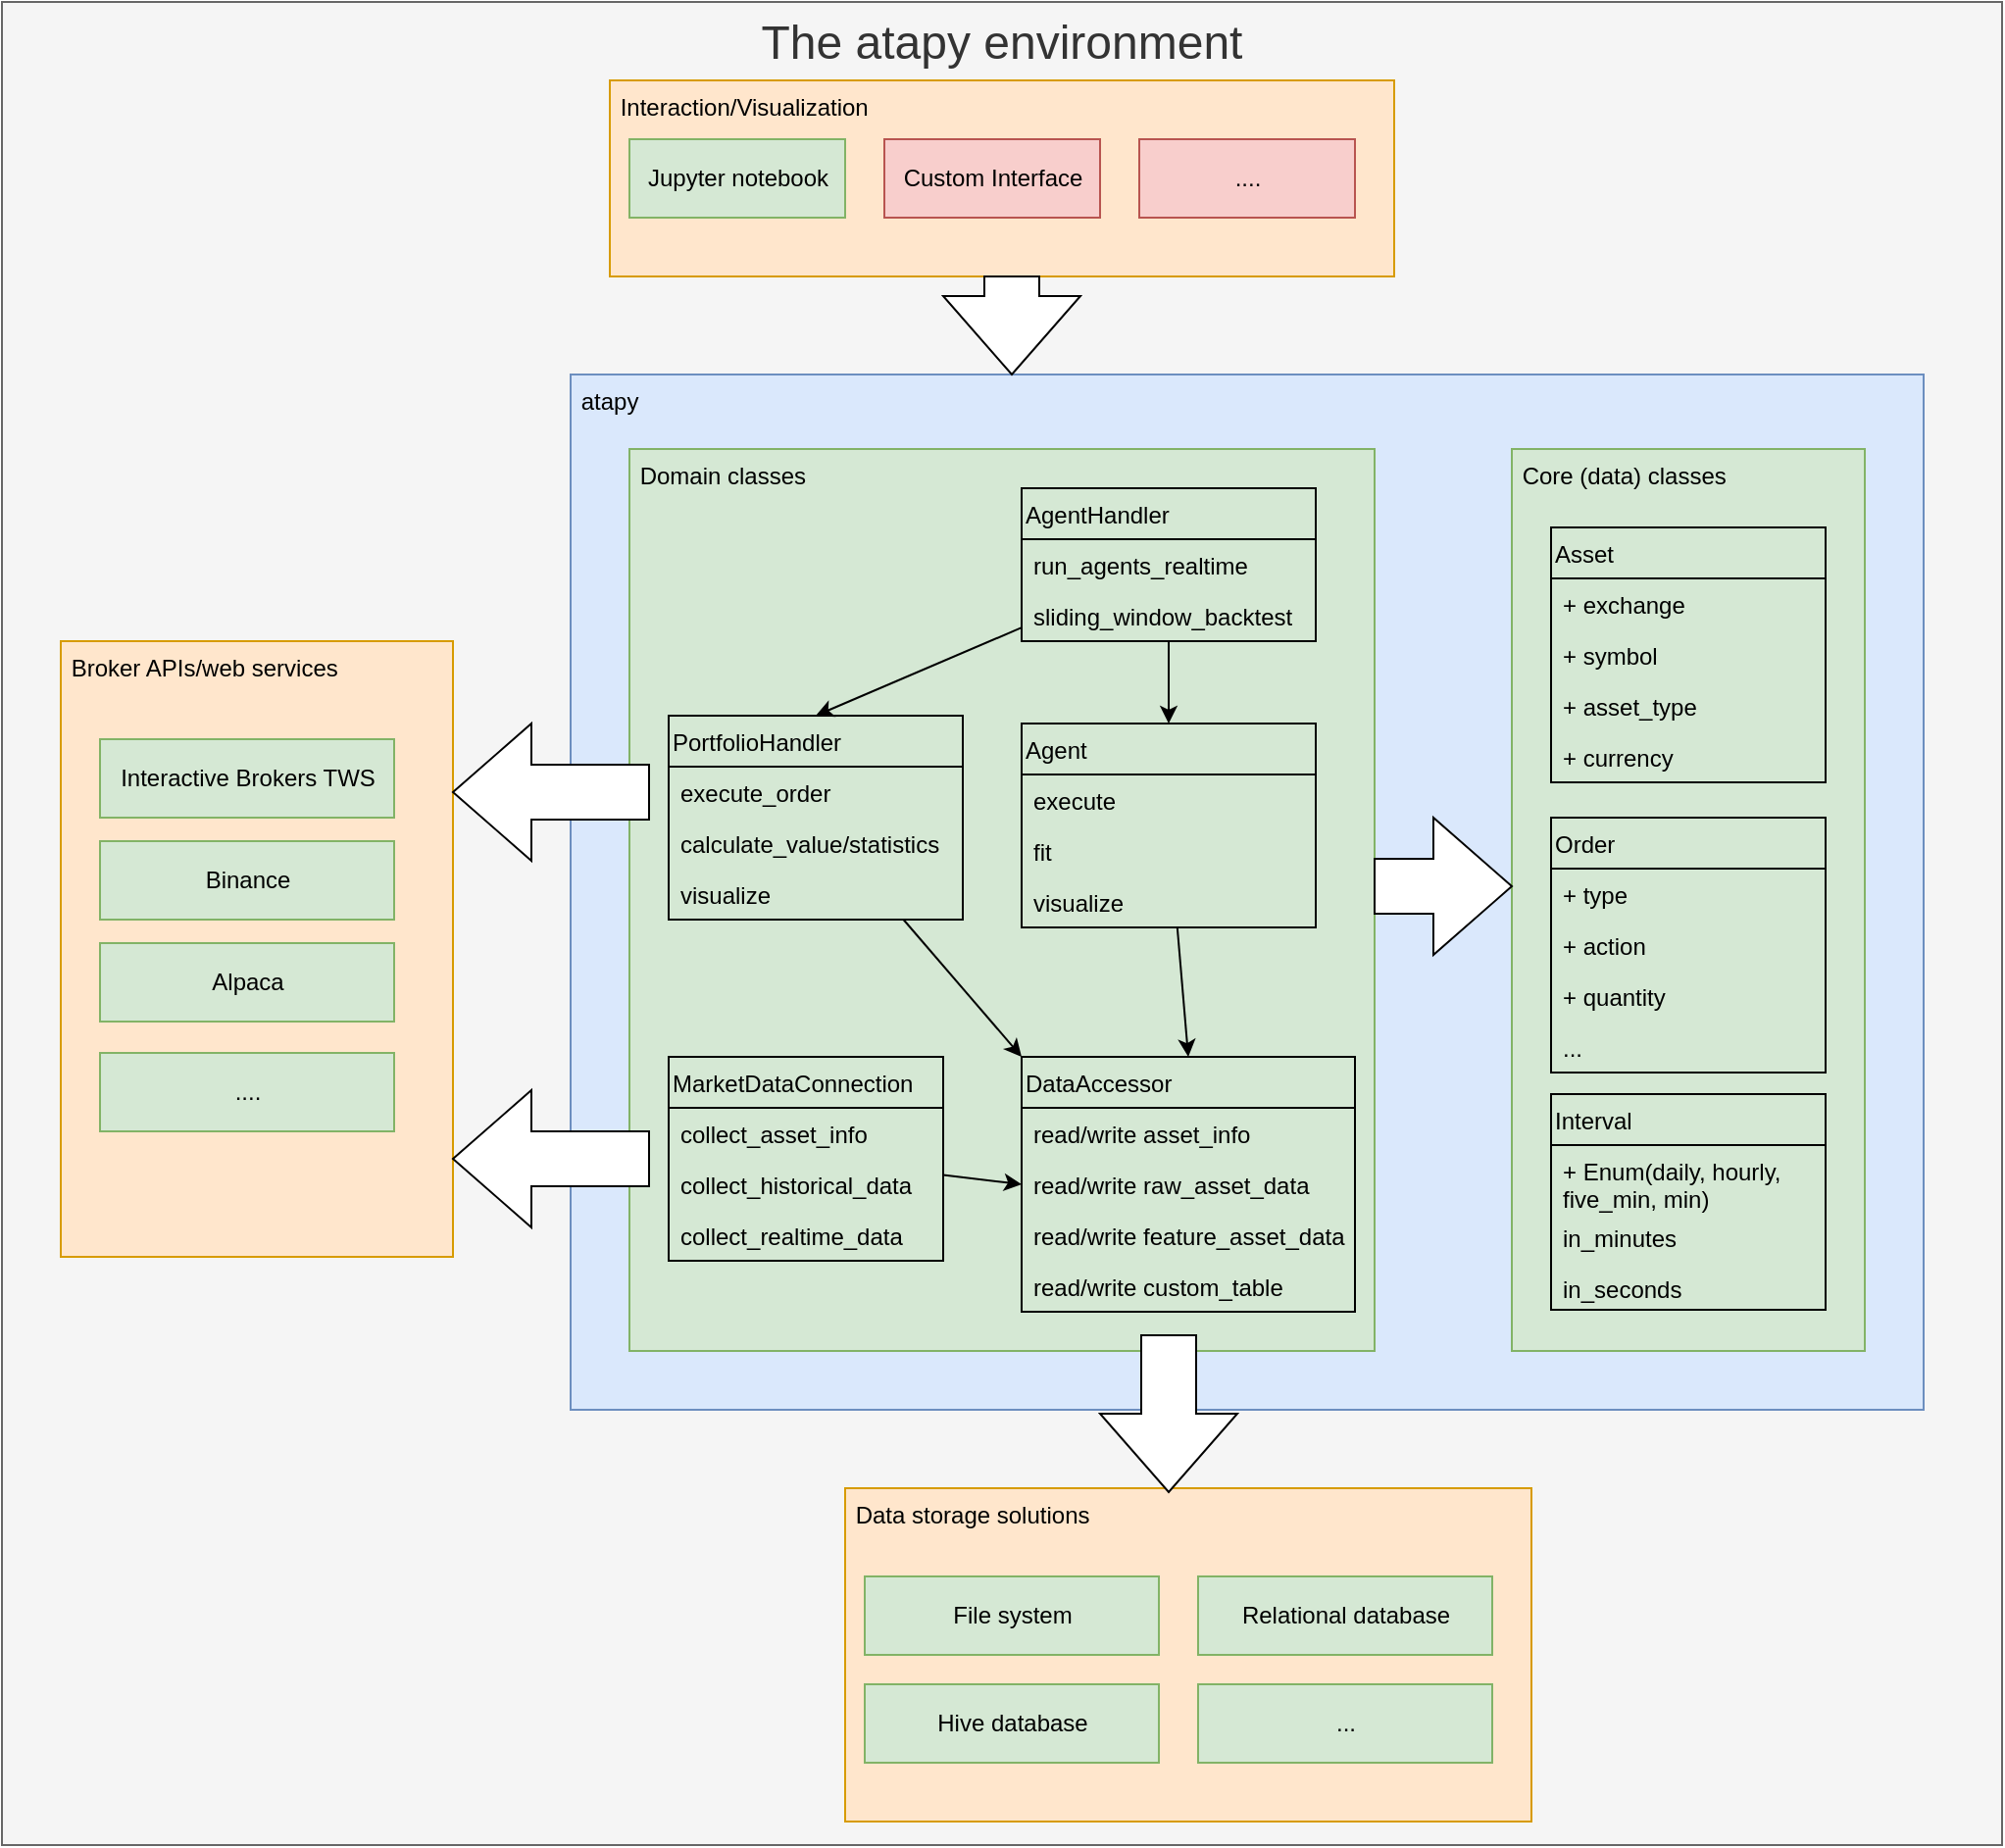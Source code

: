 <mxfile version="13.9.9" type="device"><diagram id="m-fYbM-t_2-ghVLzzrjX" name="Page-1"><mxGraphModel dx="1673" dy="967" grid="1" gridSize="10" guides="1" tooltips="1" connect="1" arrows="1" fold="1" page="1" pageScale="1" pageWidth="1654" pageHeight="1169" math="0" shadow="0"><root><mxCell id="0"/><mxCell id="1" parent="0"/><mxCell id="2xMp6ts41v3zg-Cotq4N-94" value="The atapy environment" style="rounded=0;whiteSpace=wrap;html=1;align=center;verticalAlign=top;fontSize=24;fillColor=#f5f5f5;strokeColor=#666666;fontColor=#333333;" vertex="1" parent="1"><mxGeometry x="40" y="20" width="1020" height="940" as="geometry"/></mxCell><mxCell id="2xMp6ts41v3zg-Cotq4N-71" value="&amp;nbsp;atapy" style="rounded=0;whiteSpace=wrap;html=1;align=left;verticalAlign=top;fillColor=#dae8fc;strokeColor=#6c8ebf;" vertex="1" parent="1"><mxGeometry x="330" y="210" width="690" height="528" as="geometry"/></mxCell><mxCell id="2xMp6ts41v3zg-Cotq4N-56" value="&amp;nbsp;Core (data) classes" style="rounded=0;whiteSpace=wrap;html=1;align=left;verticalAlign=top;fillColor=#d5e8d4;strokeColor=#82b366;" vertex="1" parent="1"><mxGeometry x="810" y="248" width="180" height="460" as="geometry"/></mxCell><mxCell id="2xMp6ts41v3zg-Cotq4N-45" value="&amp;nbsp;Domain classes" style="rounded=0;whiteSpace=wrap;html=1;align=left;verticalAlign=top;fillColor=#d5e8d4;strokeColor=#82b366;" vertex="1" parent="1"><mxGeometry x="360" y="248" width="380" height="460" as="geometry"/></mxCell><mxCell id="2xMp6ts41v3zg-Cotq4N-4" value="&lt;span&gt;&amp;nbsp;Broker APIs/web services&lt;/span&gt;" style="rounded=0;whiteSpace=wrap;html=1;align=left;verticalAlign=top;fillColor=#ffe6cc;strokeColor=#d79b00;" vertex="1" parent="1"><mxGeometry x="70" y="346" width="200" height="314" as="geometry"/></mxCell><mxCell id="2xMp6ts41v3zg-Cotq4N-6" value="&lt;span style=&quot;color: rgb(0 , 0 , 0) ; font-family: &amp;#34;helvetica&amp;#34; ; font-size: 12px ; font-style: normal ; font-weight: 400 ; letter-spacing: normal ; text-indent: 0px ; text-transform: none ; word-spacing: 0px ; display: inline ; float: none&quot;&gt;&amp;nbsp;Data storage solutions&lt;/span&gt;" style="rounded=0;whiteSpace=wrap;html=1;verticalAlign=top;align=left;fillColor=#ffe6cc;strokeColor=#d79b00;" vertex="1" parent="1"><mxGeometry x="470" y="778" width="350" height="170" as="geometry"/></mxCell><mxCell id="2xMp6ts41v3zg-Cotq4N-7" value="MarketDataConnection" style="swimlane;fontStyle=0;childLayout=stackLayout;horizontal=1;startSize=26;fillColor=none;horizontalStack=0;resizeParent=1;resizeParentMax=0;resizeLast=0;collapsible=1;marginBottom=0;align=left;" vertex="1" parent="1"><mxGeometry x="380" y="558" width="140" height="104" as="geometry"/></mxCell><mxCell id="2xMp6ts41v3zg-Cotq4N-8" value="collect_asset_info" style="text;strokeColor=none;fillColor=none;align=left;verticalAlign=top;spacingLeft=4;spacingRight=4;overflow=hidden;rotatable=0;points=[[0,0.5],[1,0.5]];portConstraint=eastwest;" vertex="1" parent="2xMp6ts41v3zg-Cotq4N-7"><mxGeometry y="26" width="140" height="26" as="geometry"/></mxCell><mxCell id="2xMp6ts41v3zg-Cotq4N-9" value="collect_historical_data" style="text;strokeColor=none;fillColor=none;align=left;verticalAlign=top;spacingLeft=4;spacingRight=4;overflow=hidden;rotatable=0;points=[[0,0.5],[1,0.5]];portConstraint=eastwest;" vertex="1" parent="2xMp6ts41v3zg-Cotq4N-7"><mxGeometry y="52" width="140" height="26" as="geometry"/></mxCell><mxCell id="2xMp6ts41v3zg-Cotq4N-10" value="collect_realtime_data" style="text;strokeColor=none;fillColor=none;align=left;verticalAlign=top;spacingLeft=4;spacingRight=4;overflow=hidden;rotatable=0;points=[[0,0.5],[1,0.5]];portConstraint=eastwest;" vertex="1" parent="2xMp6ts41v3zg-Cotq4N-7"><mxGeometry y="78" width="140" height="26" as="geometry"/></mxCell><mxCell id="2xMp6ts41v3zg-Cotq4N-11" value="DataAccessor" style="swimlane;fontStyle=0;childLayout=stackLayout;horizontal=1;startSize=26;fillColor=none;horizontalStack=0;resizeParent=1;resizeParentMax=0;resizeLast=0;collapsible=1;marginBottom=0;align=left;" vertex="1" parent="1"><mxGeometry x="560" y="558" width="170" height="130" as="geometry"/></mxCell><mxCell id="2xMp6ts41v3zg-Cotq4N-12" value="read/write asset_info" style="text;strokeColor=none;fillColor=none;align=left;verticalAlign=top;spacingLeft=4;spacingRight=4;overflow=hidden;rotatable=0;points=[[0,0.5],[1,0.5]];portConstraint=eastwest;" vertex="1" parent="2xMp6ts41v3zg-Cotq4N-11"><mxGeometry y="26" width="170" height="26" as="geometry"/></mxCell><mxCell id="2xMp6ts41v3zg-Cotq4N-13" value="read/write raw_asset_data" style="text;strokeColor=none;fillColor=none;align=left;verticalAlign=top;spacingLeft=4;spacingRight=4;overflow=hidden;rotatable=0;points=[[0,0.5],[1,0.5]];portConstraint=eastwest;" vertex="1" parent="2xMp6ts41v3zg-Cotq4N-11"><mxGeometry y="52" width="170" height="26" as="geometry"/></mxCell><mxCell id="2xMp6ts41v3zg-Cotq4N-14" value="read/write feature_asset_data" style="text;strokeColor=none;fillColor=none;align=left;verticalAlign=top;spacingLeft=4;spacingRight=4;overflow=hidden;rotatable=0;points=[[0,0.5],[1,0.5]];portConstraint=eastwest;" vertex="1" parent="2xMp6ts41v3zg-Cotq4N-11"><mxGeometry y="78" width="170" height="26" as="geometry"/></mxCell><mxCell id="2xMp6ts41v3zg-Cotq4N-55" value="read/write custom_table" style="text;strokeColor=none;fillColor=none;align=left;verticalAlign=top;spacingLeft=4;spacingRight=4;overflow=hidden;rotatable=0;points=[[0,0.5],[1,0.5]];portConstraint=eastwest;" vertex="1" parent="2xMp6ts41v3zg-Cotq4N-11"><mxGeometry y="104" width="170" height="26" as="geometry"/></mxCell><mxCell id="2xMp6ts41v3zg-Cotq4N-15" value="PortfolioHandler" style="swimlane;fontStyle=0;childLayout=stackLayout;horizontal=1;startSize=26;fillColor=none;horizontalStack=0;resizeParent=1;resizeParentMax=0;resizeLast=0;collapsible=1;marginBottom=0;align=left;" vertex="1" parent="1"><mxGeometry x="380" y="384" width="150" height="104" as="geometry"/></mxCell><mxCell id="2xMp6ts41v3zg-Cotq4N-16" value="execute_order" style="text;strokeColor=none;fillColor=none;align=left;verticalAlign=top;spacingLeft=4;spacingRight=4;overflow=hidden;rotatable=0;points=[[0,0.5],[1,0.5]];portConstraint=eastwest;" vertex="1" parent="2xMp6ts41v3zg-Cotq4N-15"><mxGeometry y="26" width="150" height="26" as="geometry"/></mxCell><mxCell id="2xMp6ts41v3zg-Cotq4N-18" value="calculate_value/statistics" style="text;strokeColor=none;fillColor=none;align=left;verticalAlign=top;spacingLeft=4;spacingRight=4;overflow=hidden;rotatable=0;points=[[0,0.5],[1,0.5]];portConstraint=eastwest;" vertex="1" parent="2xMp6ts41v3zg-Cotq4N-15"><mxGeometry y="52" width="150" height="26" as="geometry"/></mxCell><mxCell id="2xMp6ts41v3zg-Cotq4N-17" value="visualize" style="text;strokeColor=none;fillColor=none;align=left;verticalAlign=top;spacingLeft=4;spacingRight=4;overflow=hidden;rotatable=0;points=[[0,0.5],[1,0.5]];portConstraint=eastwest;" vertex="1" parent="2xMp6ts41v3zg-Cotq4N-15"><mxGeometry y="78" width="150" height="26" as="geometry"/></mxCell><mxCell id="2xMp6ts41v3zg-Cotq4N-20" value="Asset" style="swimlane;fontStyle=0;childLayout=stackLayout;horizontal=1;startSize=26;fillColor=none;horizontalStack=0;resizeParent=1;resizeParentMax=0;resizeLast=0;collapsible=1;marginBottom=0;align=left;" vertex="1" parent="1"><mxGeometry x="830" y="288" width="140" height="130" as="geometry"/></mxCell><mxCell id="2xMp6ts41v3zg-Cotq4N-21" value="+ exchange" style="text;strokeColor=none;fillColor=none;align=left;verticalAlign=top;spacingLeft=4;spacingRight=4;overflow=hidden;rotatable=0;points=[[0,0.5],[1,0.5]];portConstraint=eastwest;" vertex="1" parent="2xMp6ts41v3zg-Cotq4N-20"><mxGeometry y="26" width="140" height="26" as="geometry"/></mxCell><mxCell id="2xMp6ts41v3zg-Cotq4N-22" value="+ symbol" style="text;strokeColor=none;fillColor=none;align=left;verticalAlign=top;spacingLeft=4;spacingRight=4;overflow=hidden;rotatable=0;points=[[0,0.5],[1,0.5]];portConstraint=eastwest;" vertex="1" parent="2xMp6ts41v3zg-Cotq4N-20"><mxGeometry y="52" width="140" height="26" as="geometry"/></mxCell><mxCell id="2xMp6ts41v3zg-Cotq4N-57" value="+ asset_type" style="text;strokeColor=none;fillColor=none;align=left;verticalAlign=top;spacingLeft=4;spacingRight=4;overflow=hidden;rotatable=0;points=[[0,0.5],[1,0.5]];portConstraint=eastwest;" vertex="1" parent="2xMp6ts41v3zg-Cotq4N-20"><mxGeometry y="78" width="140" height="26" as="geometry"/></mxCell><mxCell id="2xMp6ts41v3zg-Cotq4N-23" value="+ currency" style="text;strokeColor=none;fillColor=none;align=left;verticalAlign=top;spacingLeft=4;spacingRight=4;overflow=hidden;rotatable=0;points=[[0,0.5],[1,0.5]];portConstraint=eastwest;" vertex="1" parent="2xMp6ts41v3zg-Cotq4N-20"><mxGeometry y="104" width="140" height="26" as="geometry"/></mxCell><mxCell id="2xMp6ts41v3zg-Cotq4N-28" value="Interval" style="swimlane;fontStyle=0;childLayout=stackLayout;horizontal=1;startSize=26;fillColor=none;horizontalStack=0;resizeParent=1;resizeParentMax=0;resizeLast=0;collapsible=1;marginBottom=0;align=left;" vertex="1" parent="1"><mxGeometry x="830" y="577" width="140" height="110" as="geometry"/></mxCell><mxCell id="2xMp6ts41v3zg-Cotq4N-29" value="+ Enum(daily, hourly, &#10;five_min, min)" style="text;strokeColor=none;fillColor=none;align=left;verticalAlign=top;spacingLeft=4;spacingRight=4;overflow=hidden;rotatable=0;points=[[0,0.5],[1,0.5]];portConstraint=eastwest;" vertex="1" parent="2xMp6ts41v3zg-Cotq4N-28"><mxGeometry y="26" width="140" height="34" as="geometry"/></mxCell><mxCell id="2xMp6ts41v3zg-Cotq4N-30" value="in_minutes" style="text;strokeColor=none;fillColor=none;align=left;verticalAlign=top;spacingLeft=4;spacingRight=4;overflow=hidden;rotatable=0;points=[[0,0.5],[1,0.5]];portConstraint=eastwest;" vertex="1" parent="2xMp6ts41v3zg-Cotq4N-28"><mxGeometry y="60" width="140" height="26" as="geometry"/></mxCell><mxCell id="2xMp6ts41v3zg-Cotq4N-31" value="in_seconds" style="text;strokeColor=none;fillColor=none;align=left;verticalAlign=top;spacingLeft=4;spacingRight=4;overflow=hidden;rotatable=0;points=[[0,0.5],[1,0.5]];portConstraint=eastwest;" vertex="1" parent="2xMp6ts41v3zg-Cotq4N-28"><mxGeometry y="86" width="140" height="24" as="geometry"/></mxCell><mxCell id="2xMp6ts41v3zg-Cotq4N-33" value="Agent" style="swimlane;fontStyle=0;childLayout=stackLayout;horizontal=1;startSize=26;fillColor=none;horizontalStack=0;resizeParent=1;resizeParentMax=0;resizeLast=0;collapsible=1;marginBottom=0;align=left;" vertex="1" parent="1"><mxGeometry x="560" y="388" width="150" height="104" as="geometry"/></mxCell><mxCell id="2xMp6ts41v3zg-Cotq4N-34" value="execute" style="text;strokeColor=none;fillColor=none;align=left;verticalAlign=top;spacingLeft=4;spacingRight=4;overflow=hidden;rotatable=0;points=[[0,0.5],[1,0.5]];portConstraint=eastwest;" vertex="1" parent="2xMp6ts41v3zg-Cotq4N-33"><mxGeometry y="26" width="150" height="26" as="geometry"/></mxCell><mxCell id="2xMp6ts41v3zg-Cotq4N-35" value="fit" style="text;strokeColor=none;fillColor=none;align=left;verticalAlign=top;spacingLeft=4;spacingRight=4;overflow=hidden;rotatable=0;points=[[0,0.5],[1,0.5]];portConstraint=eastwest;" vertex="1" parent="2xMp6ts41v3zg-Cotq4N-33"><mxGeometry y="52" width="150" height="26" as="geometry"/></mxCell><mxCell id="2xMp6ts41v3zg-Cotq4N-36" value="visualize" style="text;strokeColor=none;fillColor=none;align=left;verticalAlign=top;spacingLeft=4;spacingRight=4;overflow=hidden;rotatable=0;points=[[0,0.5],[1,0.5]];portConstraint=eastwest;" vertex="1" parent="2xMp6ts41v3zg-Cotq4N-33"><mxGeometry y="78" width="150" height="26" as="geometry"/></mxCell><mxCell id="2xMp6ts41v3zg-Cotq4N-38" value="&amp;nbsp;Interaction/Visualization" style="rounded=0;whiteSpace=wrap;html=1;align=left;verticalAlign=top;fillColor=#ffe6cc;strokeColor=#d79b00;" vertex="1" parent="1"><mxGeometry x="350" y="60" width="400" height="100" as="geometry"/></mxCell><mxCell id="2xMp6ts41v3zg-Cotq4N-39" value="Jupyter notebook" style="html=1;align=left;" vertex="1" parent="1"><mxGeometry x="360" y="90" width="110" height="40" as="geometry"/></mxCell><mxCell id="2xMp6ts41v3zg-Cotq4N-40" value="Custom Interface" style="html=1;align=center;fillColor=#f8cecc;strokeColor=#b85450;" vertex="1" parent="1"><mxGeometry x="490" y="90" width="110" height="40" as="geometry"/></mxCell><mxCell id="2xMp6ts41v3zg-Cotq4N-41" value="Interactive Brokers TWS" style="html=1;align=left;" vertex="1" parent="1"><mxGeometry x="90" y="396" width="150" height="40" as="geometry"/></mxCell><mxCell id="2xMp6ts41v3zg-Cotq4N-42" value="Binance" style="html=1;align=left;" vertex="1" parent="1"><mxGeometry x="90" y="448" width="150" height="40" as="geometry"/></mxCell><mxCell id="2xMp6ts41v3zg-Cotq4N-43" value="Alpaca" style="html=1;align=left;" vertex="1" parent="1"><mxGeometry x="90" y="500" width="150" height="40" as="geometry"/></mxCell><mxCell id="2xMp6ts41v3zg-Cotq4N-44" value="...." style="html=1;align=center;fillColor=#d5e8d4;strokeColor=#82b366;" vertex="1" parent="1"><mxGeometry x="90" y="556" width="150" height="40" as="geometry"/></mxCell><mxCell id="2xMp6ts41v3zg-Cotq4N-47" value="Alpaca" style="html=1;align=center;fillColor=#d5e8d4;strokeColor=#82b366;" vertex="1" parent="1"><mxGeometry x="90" y="500" width="150" height="40" as="geometry"/></mxCell><mxCell id="2xMp6ts41v3zg-Cotq4N-48" value="Interactive Brokers TWS" style="html=1;align=center;fillColor=#d5e8d4;strokeColor=#82b366;" vertex="1" parent="1"><mxGeometry x="90" y="396" width="150" height="40" as="geometry"/></mxCell><mxCell id="2xMp6ts41v3zg-Cotq4N-49" value="Binance" style="html=1;align=center;fillColor=#d5e8d4;strokeColor=#82b366;" vertex="1" parent="1"><mxGeometry x="90" y="448" width="150" height="40" as="geometry"/></mxCell><mxCell id="2xMp6ts41v3zg-Cotq4N-50" value="Jupyter notebook" style="html=1;align=center;fillColor=#d5e8d4;strokeColor=#82b366;" vertex="1" parent="1"><mxGeometry x="360" y="90" width="110" height="40" as="geometry"/></mxCell><mxCell id="2xMp6ts41v3zg-Cotq4N-51" value="File system" style="html=1;align=center;fillColor=#d5e8d4;strokeColor=#82b366;" vertex="1" parent="1"><mxGeometry x="480" y="823" width="150" height="40" as="geometry"/></mxCell><mxCell id="2xMp6ts41v3zg-Cotq4N-52" value="Relational database" style="html=1;align=center;fillColor=#d5e8d4;strokeColor=#82b366;" vertex="1" parent="1"><mxGeometry x="650" y="823" width="150" height="40" as="geometry"/></mxCell><mxCell id="2xMp6ts41v3zg-Cotq4N-53" value="Hive database" style="html=1;align=center;fillColor=#d5e8d4;strokeColor=#82b366;" vertex="1" parent="1"><mxGeometry x="480" y="878" width="150" height="40" as="geometry"/></mxCell><mxCell id="2xMp6ts41v3zg-Cotq4N-54" value="..." style="html=1;align=center;fillColor=#d5e8d4;strokeColor=#82b366;" vertex="1" parent="1"><mxGeometry x="650" y="878" width="150" height="40" as="geometry"/></mxCell><mxCell id="2xMp6ts41v3zg-Cotq4N-59" value="Order" style="swimlane;fontStyle=0;childLayout=stackLayout;horizontal=1;startSize=26;fillColor=none;horizontalStack=0;resizeParent=1;resizeParentMax=0;resizeLast=0;collapsible=1;marginBottom=0;align=left;" vertex="1" parent="1"><mxGeometry x="830" y="436" width="140" height="130" as="geometry"/></mxCell><mxCell id="2xMp6ts41v3zg-Cotq4N-60" value="+ type" style="text;strokeColor=none;fillColor=none;align=left;verticalAlign=top;spacingLeft=4;spacingRight=4;overflow=hidden;rotatable=0;points=[[0,0.5],[1,0.5]];portConstraint=eastwest;" vertex="1" parent="2xMp6ts41v3zg-Cotq4N-59"><mxGeometry y="26" width="140" height="26" as="geometry"/></mxCell><mxCell id="2xMp6ts41v3zg-Cotq4N-61" value="+ action" style="text;strokeColor=none;fillColor=none;align=left;verticalAlign=top;spacingLeft=4;spacingRight=4;overflow=hidden;rotatable=0;points=[[0,0.5],[1,0.5]];portConstraint=eastwest;" vertex="1" parent="2xMp6ts41v3zg-Cotq4N-59"><mxGeometry y="52" width="140" height="26" as="geometry"/></mxCell><mxCell id="2xMp6ts41v3zg-Cotq4N-62" value="+ quantity" style="text;strokeColor=none;fillColor=none;align=left;verticalAlign=top;spacingLeft=4;spacingRight=4;overflow=hidden;rotatable=0;points=[[0,0.5],[1,0.5]];portConstraint=eastwest;" vertex="1" parent="2xMp6ts41v3zg-Cotq4N-59"><mxGeometry y="78" width="140" height="26" as="geometry"/></mxCell><mxCell id="2xMp6ts41v3zg-Cotq4N-63" value="..." style="text;strokeColor=none;fillColor=none;align=left;verticalAlign=top;spacingLeft=4;spacingRight=4;overflow=hidden;rotatable=0;points=[[0,0.5],[1,0.5]];portConstraint=eastwest;" vertex="1" parent="2xMp6ts41v3zg-Cotq4N-59"><mxGeometry y="104" width="140" height="26" as="geometry"/></mxCell><mxCell id="2xMp6ts41v3zg-Cotq4N-65" value="AgentHandler" style="swimlane;fontStyle=0;childLayout=stackLayout;horizontal=1;startSize=26;fillColor=none;horizontalStack=0;resizeParent=1;resizeParentMax=0;resizeLast=0;collapsible=1;marginBottom=0;align=left;" vertex="1" parent="1"><mxGeometry x="560" y="268" width="150" height="78" as="geometry"/></mxCell><mxCell id="2xMp6ts41v3zg-Cotq4N-66" value="run_agents_realtime" style="text;strokeColor=none;fillColor=none;align=left;verticalAlign=top;spacingLeft=4;spacingRight=4;overflow=hidden;rotatable=0;points=[[0,0.5],[1,0.5]];portConstraint=eastwest;" vertex="1" parent="2xMp6ts41v3zg-Cotq4N-65"><mxGeometry y="26" width="150" height="26" as="geometry"/></mxCell><mxCell id="2xMp6ts41v3zg-Cotq4N-67" value="sliding_window_backtest" style="text;strokeColor=none;fillColor=none;align=left;verticalAlign=top;spacingLeft=4;spacingRight=4;overflow=hidden;rotatable=0;points=[[0,0.5],[1,0.5]];portConstraint=eastwest;" vertex="1" parent="2xMp6ts41v3zg-Cotq4N-65"><mxGeometry y="52" width="150" height="26" as="geometry"/></mxCell><mxCell id="2xMp6ts41v3zg-Cotq4N-70" value="...." style="html=1;align=center;fillColor=#f8cecc;strokeColor=#b85450;" vertex="1" parent="1"><mxGeometry x="620" y="90" width="110" height="40" as="geometry"/></mxCell><mxCell id="2xMp6ts41v3zg-Cotq4N-75" value="" style="endArrow=classic;html=1;entryX=0;entryY=0;entryDx=0;entryDy=0;" edge="1" parent="1" source="2xMp6ts41v3zg-Cotq4N-15" target="2xMp6ts41v3zg-Cotq4N-11"><mxGeometry width="50" height="50" relative="1" as="geometry"><mxPoint x="455" y="384" as="sourcePoint"/><mxPoint x="560" y="498" as="targetPoint"/></mxGeometry></mxCell><mxCell id="2xMp6ts41v3zg-Cotq4N-79" value="" style="endArrow=classic;html=1;entryX=0.5;entryY=0;entryDx=0;entryDy=0;" edge="1" parent="1" source="2xMp6ts41v3zg-Cotq4N-33" target="2xMp6ts41v3zg-Cotq4N-11"><mxGeometry width="50" height="50" relative="1" as="geometry"><mxPoint x="510" y="548" as="sourcePoint"/><mxPoint x="560" y="498" as="targetPoint"/></mxGeometry></mxCell><mxCell id="2xMp6ts41v3zg-Cotq4N-80" value="" style="endArrow=classic;html=1;entryX=0;entryY=0.5;entryDx=0;entryDy=0;" edge="1" parent="1" source="2xMp6ts41v3zg-Cotq4N-7" target="2xMp6ts41v3zg-Cotq4N-13"><mxGeometry width="50" height="50" relative="1" as="geometry"><mxPoint x="649.407" y="502.0" as="sourcePoint"/><mxPoint x="655" y="568" as="targetPoint"/></mxGeometry></mxCell><mxCell id="2xMp6ts41v3zg-Cotq4N-85" value="" style="endArrow=classic;html=1;entryX=0.5;entryY=0;entryDx=0;entryDy=0;" edge="1" parent="1" source="2xMp6ts41v3zg-Cotq4N-65" target="2xMp6ts41v3zg-Cotq4N-33"><mxGeometry width="50" height="50" relative="1" as="geometry"><mxPoint x="649.407" y="502.0" as="sourcePoint"/><mxPoint x="655" y="568" as="targetPoint"/></mxGeometry></mxCell><mxCell id="2xMp6ts41v3zg-Cotq4N-86" value="" style="endArrow=classic;html=1;entryX=0.5;entryY=0;entryDx=0;entryDy=0;" edge="1" parent="1" source="2xMp6ts41v3zg-Cotq4N-65" target="2xMp6ts41v3zg-Cotq4N-15"><mxGeometry width="50" height="50" relative="1" as="geometry"><mxPoint x="645" y="356" as="sourcePoint"/><mxPoint x="645" y="398" as="targetPoint"/></mxGeometry></mxCell><mxCell id="2xMp6ts41v3zg-Cotq4N-88" value="" style="html=1;shadow=0;dashed=0;align=center;verticalAlign=middle;shape=mxgraph.arrows2.arrow;dy=0.6;dx=40;flipH=1;notch=0;" vertex="1" parent="1"><mxGeometry x="270" y="388" width="100" height="70" as="geometry"/></mxCell><mxCell id="2xMp6ts41v3zg-Cotq4N-89" value="" style="html=1;shadow=0;dashed=0;align=center;verticalAlign=middle;shape=mxgraph.arrows2.arrow;dy=0.6;dx=40;flipH=1;notch=0;" vertex="1" parent="1"><mxGeometry x="270" y="575" width="100" height="70" as="geometry"/></mxCell><mxCell id="2xMp6ts41v3zg-Cotq4N-91" value="" style="html=1;shadow=0;dashed=0;align=center;verticalAlign=middle;shape=mxgraph.arrows2.arrow;dy=0.6;dx=40;notch=0;" vertex="1" parent="1"><mxGeometry x="740" y="436" width="70" height="70" as="geometry"/></mxCell><mxCell id="2xMp6ts41v3zg-Cotq4N-92" value="" style="html=1;shadow=0;dashed=0;align=center;verticalAlign=middle;shape=mxgraph.arrows2.arrow;dy=0.6;dx=40;direction=south;notch=0;" vertex="1" parent="1"><mxGeometry x="520" y="160" width="70" height="50" as="geometry"/></mxCell><mxCell id="2xMp6ts41v3zg-Cotq4N-93" value="" style="html=1;shadow=0;dashed=0;align=center;verticalAlign=middle;shape=mxgraph.arrows2.arrow;dy=0.6;dx=40;direction=south;notch=0;" vertex="1" parent="1"><mxGeometry x="600" y="700" width="70" height="80" as="geometry"/></mxCell></root></mxGraphModel></diagram></mxfile>